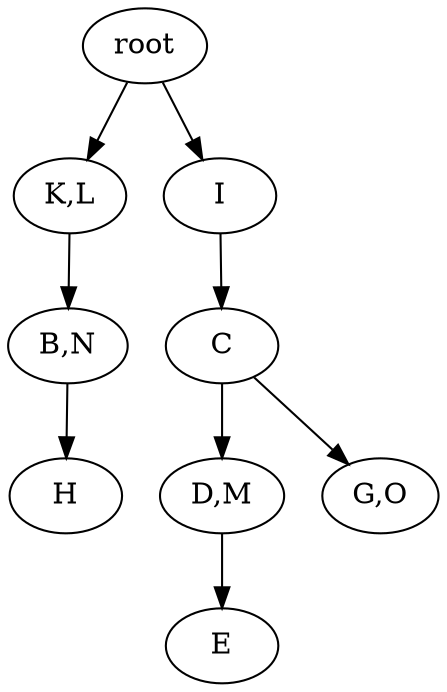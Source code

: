 strict digraph G {
	graph [name=G];
	0	 [label=root];
	3	 [label="K,L"];
	0 -> 3;
	1	 [label=I];
	0 -> 1;
	4	 [label="B,N"];
	3 -> 4;
	6	 [label=H];
	4 -> 6;
	2	 [label=C];
	9	 [label="D,M"];
	2 -> 9;
	8	 [label="G,O"];
	2 -> 8;
	10	 [label=E];
	9 -> 10;
	1 -> 2;
}
